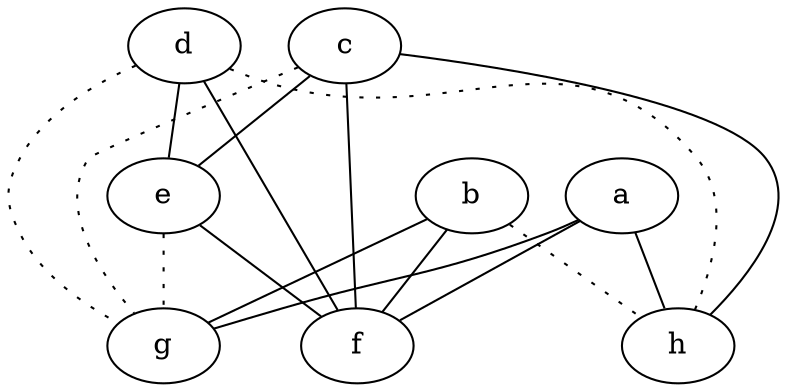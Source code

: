 graph {
a -- f;
a -- g;
a -- h;
b -- f;
b -- g;
b -- h [style=dotted];
c -- e;
c -- f;
c -- g [style=dotted];
c -- h;
d -- e;
d -- f;
d -- g [style=dotted];
d -- h [style=dotted];
e -- f;
e -- g [style=dotted];
}

